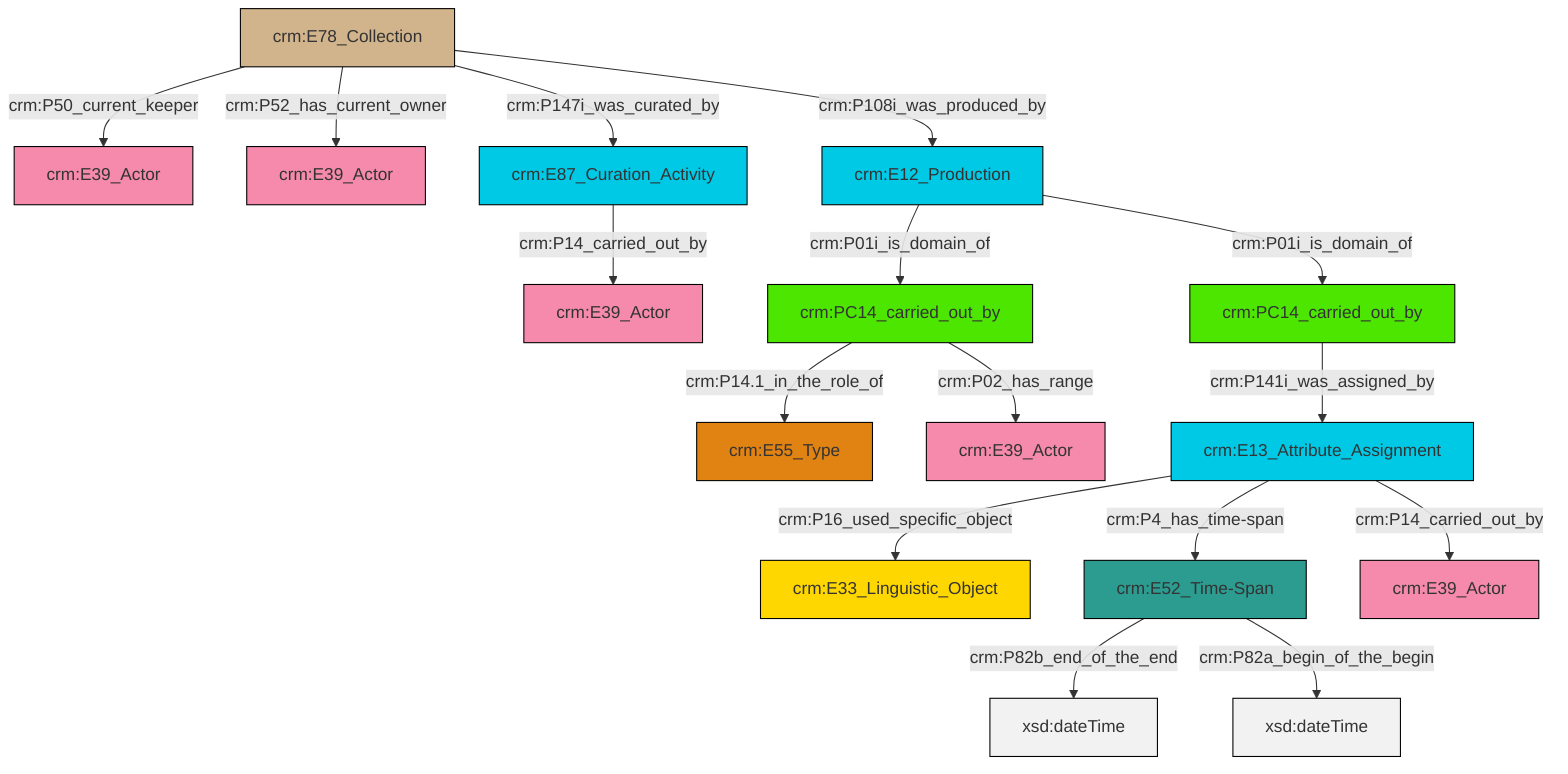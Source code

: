 graph TD
classDef Literal fill:#f2f2f2,stroke:#000000;
classDef CRM_Entity fill:#FFFFFF,stroke:#000000;
classDef Temporal_Entity fill:#00C9E6, stroke:#000000;
classDef Type fill:#E18312, stroke:#000000;
classDef Time-Span fill:#2C9C91, stroke:#000000;
classDef Appellation fill:#FFEB7F, stroke:#000000;
classDef Place fill:#008836, stroke:#000000;
classDef Persistent_Item fill:#B266B2, stroke:#000000;
classDef Conceptual_Object fill:#FFD700, stroke:#000000;
classDef Physical_Thing fill:#D2B48C, stroke:#000000;
classDef Actor fill:#f58aad, stroke:#000000;
classDef PC_Classes fill:#4ce600, stroke:#000000;
classDef Multi fill:#cccccc,stroke:#000000;

0["crm:E78_Collection"]:::Physical_Thing -->|crm:P50_current_keeper| 1["crm:E39_Actor"]:::Actor
4["crm:PC14_carried_out_by"]:::PC_Classes -->|crm:P14.1_in_the_role_of| 5["crm:E55_Type"]:::Type
10["crm:E13_Attribute_Assignment"]:::Temporal_Entity -->|crm:P16_used_specific_object| 11["crm:E33_Linguistic_Object"]:::Conceptual_Object
0["crm:E78_Collection"]:::Physical_Thing -->|crm:P52_has_current_owner| 15["crm:E39_Actor"]:::Actor
16["crm:E12_Production"]:::Temporal_Entity -->|crm:P01i_is_domain_of| 6["crm:PC14_carried_out_by"]:::PC_Classes
16["crm:E12_Production"]:::Temporal_Entity -->|crm:P01i_is_domain_of| 4["crm:PC14_carried_out_by"]:::PC_Classes
10["crm:E13_Attribute_Assignment"]:::Temporal_Entity -->|crm:P4_has_time-span| 13["crm:E52_Time-Span"]:::Time-Span
0["crm:E78_Collection"]:::Physical_Thing -->|crm:P147i_was_curated_by| 17["crm:E87_Curation_Activity"]:::Temporal_Entity
13["crm:E52_Time-Span"]:::Time-Span -->|crm:P82b_end_of_the_end| 18[xsd:dateTime]:::Literal
10["crm:E13_Attribute_Assignment"]:::Temporal_Entity -->|crm:P14_carried_out_by| 20["crm:E39_Actor"]:::Actor
17["crm:E87_Curation_Activity"]:::Temporal_Entity -->|crm:P14_carried_out_by| 2["crm:E39_Actor"]:::Actor
4["crm:PC14_carried_out_by"]:::PC_Classes -->|crm:P02_has_range| 8["crm:E39_Actor"]:::Actor
6["crm:PC14_carried_out_by"]:::PC_Classes -->|crm:P141i_was_assigned_by| 10["crm:E13_Attribute_Assignment"]:::Temporal_Entity
0["crm:E78_Collection"]:::Physical_Thing -->|crm:P108i_was_produced_by| 16["crm:E12_Production"]:::Temporal_Entity
13["crm:E52_Time-Span"]:::Time-Span -->|crm:P82a_begin_of_the_begin| 28[xsd:dateTime]:::Literal